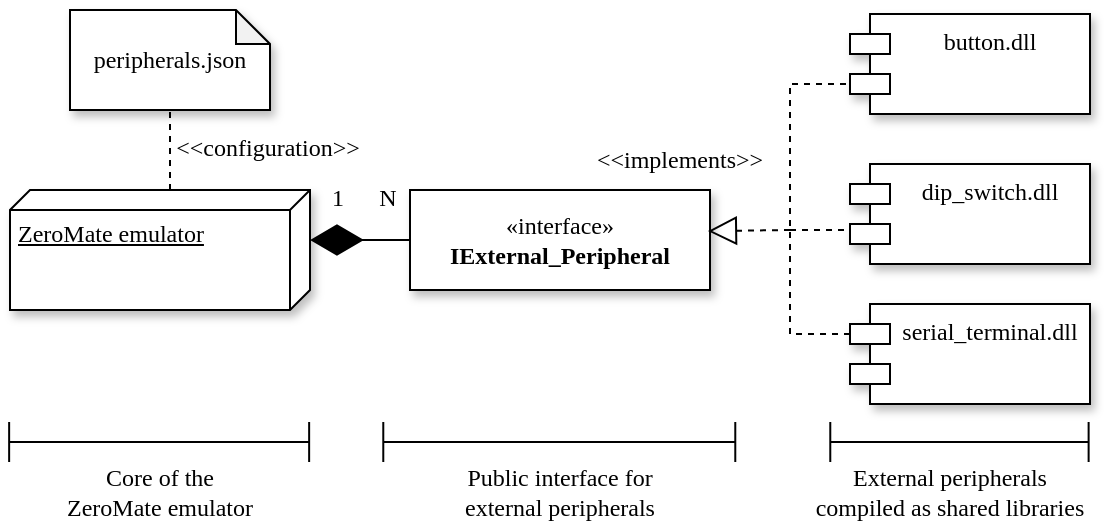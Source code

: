 <mxfile version="21.6.8" type="device">
  <diagram name="Page-1" id="Vts7d78hgA4yHMmkN2xC">
    <mxGraphModel dx="1156" dy="854" grid="1" gridSize="10" guides="1" tooltips="1" connect="1" arrows="1" fold="1" page="1" pageScale="1" pageWidth="850" pageHeight="1100" math="0" shadow="0">
      <root>
        <mxCell id="0" />
        <mxCell id="1" parent="0" />
        <mxCell id="xo_jCtC-XiMuYNOXB-Mo-2" value="«interface»&lt;br&gt;&lt;b&gt;IExternal_Peripheral&lt;/b&gt;" style="html=1;whiteSpace=wrap;fontFamily=Computer Modern;shadow=1;" parent="1" vertex="1">
          <mxGeometry x="340" y="270" width="150" height="50" as="geometry" />
        </mxCell>
        <mxCell id="xo_jCtC-XiMuYNOXB-Mo-3" value="ZeroMate emulator" style="verticalAlign=top;align=left;spacingTop=8;spacingLeft=2;spacingRight=12;shape=cube;size=10;direction=south;fontStyle=4;html=1;whiteSpace=wrap;fontFamily=Computer Modern;shadow=1;" parent="1" vertex="1">
          <mxGeometry x="140" y="270" width="150" height="60" as="geometry" />
        </mxCell>
        <mxCell id="xo_jCtC-XiMuYNOXB-Mo-5" value="button.dll" style="shape=module;align=left;spacingLeft=20;align=center;verticalAlign=top;whiteSpace=wrap;html=1;fontFamily=Computer Modern;shadow=1;" parent="1" vertex="1">
          <mxGeometry x="560" y="182" width="120" height="50" as="geometry" />
        </mxCell>
        <mxCell id="xo_jCtC-XiMuYNOXB-Mo-6" value="dip_switch.dll" style="shape=module;align=left;spacingLeft=20;align=center;verticalAlign=top;whiteSpace=wrap;html=1;fontFamily=Computer Modern;shadow=1;" parent="1" vertex="1">
          <mxGeometry x="560" y="257" width="120" height="50" as="geometry" />
        </mxCell>
        <mxCell id="xo_jCtC-XiMuYNOXB-Mo-7" value="serial_terminal.dll" style="shape=module;align=left;spacingLeft=20;align=center;verticalAlign=top;whiteSpace=wrap;html=1;fontFamily=Computer Modern;shadow=1;" parent="1" vertex="1">
          <mxGeometry x="560" y="327" width="120" height="50" as="geometry" />
        </mxCell>
        <mxCell id="xo_jCtC-XiMuYNOXB-Mo-8" value="" style="endArrow=none;html=1;rounded=0;entryX=0;entryY=0;entryDx=0;entryDy=35;entryPerimeter=0;exitX=0;exitY=0;exitDx=0;exitDy=15;exitPerimeter=0;dashed=1;fontFamily=Computer Modern;" parent="1" source="xo_jCtC-XiMuYNOXB-Mo-7" target="xo_jCtC-XiMuYNOXB-Mo-5" edge="1">
          <mxGeometry width="50" height="50" relative="1" as="geometry">
            <mxPoint x="410" y="202" as="sourcePoint" />
            <mxPoint x="460" y="152" as="targetPoint" />
            <Array as="points">
              <mxPoint x="530" y="342" />
              <mxPoint x="530" y="217" />
            </Array>
          </mxGeometry>
        </mxCell>
        <mxCell id="xo_jCtC-XiMuYNOXB-Mo-9" value="" style="endArrow=none;dashed=1;html=1;rounded=0;entryX=0;entryY=0;entryDx=0;entryDy=15;entryPerimeter=0;fontFamily=Computer Modern;" parent="1" edge="1">
          <mxGeometry width="50" height="50" relative="1" as="geometry">
            <mxPoint x="530" y="290" as="sourcePoint" />
            <mxPoint x="560" y="290" as="targetPoint" />
          </mxGeometry>
        </mxCell>
        <mxCell id="xo_jCtC-XiMuYNOXB-Mo-10" value="" style="endArrow=block;dashed=1;endFill=0;endSize=12;html=1;rounded=0;entryX=0.993;entryY=0.411;entryDx=0;entryDy=0;entryPerimeter=0;fontFamily=Computer Modern;" parent="1" target="xo_jCtC-XiMuYNOXB-Mo-2" edge="1">
          <mxGeometry width="160" relative="1" as="geometry">
            <mxPoint x="530" y="290" as="sourcePoint" />
            <mxPoint x="550" y="430" as="targetPoint" />
          </mxGeometry>
        </mxCell>
        <mxCell id="xo_jCtC-XiMuYNOXB-Mo-12" value="" style="endArrow=diamondThin;endFill=1;endSize=24;html=1;rounded=0;entryX=0;entryY=0;entryDx=25;entryDy=0;entryPerimeter=0;exitX=0;exitY=0.5;exitDx=0;exitDy=0;fontFamily=Computer Modern;" parent="1" source="xo_jCtC-XiMuYNOXB-Mo-2" target="xo_jCtC-XiMuYNOXB-Mo-3" edge="1">
          <mxGeometry width="160" relative="1" as="geometry">
            <mxPoint x="330" y="390" as="sourcePoint" />
            <mxPoint x="490" y="390" as="targetPoint" />
          </mxGeometry>
        </mxCell>
        <mxCell id="xo_jCtC-XiMuYNOXB-Mo-14" value="peripherals.json" style="shape=note;whiteSpace=wrap;html=1;backgroundOutline=1;darkOpacity=0.05;fontFamily=Computer Modern;size=17;shadow=1;" parent="1" vertex="1">
          <mxGeometry x="170" y="180" width="100" height="50" as="geometry" />
        </mxCell>
        <mxCell id="xo_jCtC-XiMuYNOXB-Mo-15" value="" style="endArrow=none;dashed=1;html=1;rounded=0;entryX=0.5;entryY=1;entryDx=0;entryDy=0;entryPerimeter=0;exitX=0;exitY=0;exitDx=0;exitDy=70;exitPerimeter=0;" parent="1" source="xo_jCtC-XiMuYNOXB-Mo-3" target="xo_jCtC-XiMuYNOXB-Mo-14" edge="1">
          <mxGeometry width="50" height="50" relative="1" as="geometry">
            <mxPoint x="70" y="310" as="sourcePoint" />
            <mxPoint x="120" y="260" as="targetPoint" />
          </mxGeometry>
        </mxCell>
        <mxCell id="xo_jCtC-XiMuYNOXB-Mo-16" value="&amp;lt;&amp;lt;implements&amp;gt;&amp;gt;" style="text;html=1;strokeColor=none;fillColor=none;align=center;verticalAlign=middle;whiteSpace=wrap;rounded=0;fontFamily=Computer Modern;" parent="1" vertex="1">
          <mxGeometry x="430" y="240" width="90" height="30" as="geometry" />
        </mxCell>
        <mxCell id="xo_jCtC-XiMuYNOXB-Mo-17" value="&amp;lt;&amp;lt;configuration&amp;gt;&amp;gt;" style="text;html=1;strokeColor=none;fillColor=none;align=center;verticalAlign=middle;whiteSpace=wrap;rounded=0;fontFamily=Computer Modern;" parent="1" vertex="1">
          <mxGeometry x="224" y="234" width="90" height="30" as="geometry" />
        </mxCell>
        <mxCell id="xo_jCtC-XiMuYNOXB-Mo-20" value="1" style="text;html=1;strokeColor=none;fillColor=none;align=center;verticalAlign=middle;whiteSpace=wrap;rounded=0;fontFamily=Computer Modern;" parent="1" vertex="1">
          <mxGeometry x="299" y="266" width="10" height="16" as="geometry" />
        </mxCell>
        <mxCell id="xo_jCtC-XiMuYNOXB-Mo-21" value="N" style="text;html=1;strokeColor=none;fillColor=none;align=center;verticalAlign=middle;whiteSpace=wrap;rounded=0;fontFamily=Computer Modern;" parent="1" vertex="1">
          <mxGeometry x="324" y="266" width="10" height="16" as="geometry" />
        </mxCell>
        <mxCell id="0mXfuKlmCatgUiGlokdp-1" value="" style="endArrow=none;html=1;rounded=0;" edge="1" parent="1">
          <mxGeometry width="50" height="50" relative="1" as="geometry">
            <mxPoint x="139.57" y="396" as="sourcePoint" />
            <mxPoint x="289.57" y="396" as="targetPoint" />
          </mxGeometry>
        </mxCell>
        <mxCell id="0mXfuKlmCatgUiGlokdp-2" value="" style="endArrow=none;html=1;rounded=0;" edge="1" parent="1">
          <mxGeometry width="50" height="50" relative="1" as="geometry">
            <mxPoint x="139.57" y="386" as="sourcePoint" />
            <mxPoint x="139.57" y="406" as="targetPoint" />
          </mxGeometry>
        </mxCell>
        <mxCell id="0mXfuKlmCatgUiGlokdp-3" value="" style="endArrow=none;html=1;rounded=0;" edge="1" parent="1">
          <mxGeometry width="50" height="50" relative="1" as="geometry">
            <mxPoint x="289.57" y="386" as="sourcePoint" />
            <mxPoint x="289.57" y="406" as="targetPoint" />
          </mxGeometry>
        </mxCell>
        <mxCell id="0mXfuKlmCatgUiGlokdp-4" value="" style="endArrow=none;html=1;rounded=0;" edge="1" parent="1">
          <mxGeometry width="50" height="50" relative="1" as="geometry">
            <mxPoint x="326.64" y="396" as="sourcePoint" />
            <mxPoint x="502.64" y="396" as="targetPoint" />
          </mxGeometry>
        </mxCell>
        <mxCell id="0mXfuKlmCatgUiGlokdp-5" value="" style="endArrow=none;html=1;rounded=0;" edge="1" parent="1">
          <mxGeometry width="50" height="50" relative="1" as="geometry">
            <mxPoint x="326.64" y="386" as="sourcePoint" />
            <mxPoint x="326.64" y="406" as="targetPoint" />
          </mxGeometry>
        </mxCell>
        <mxCell id="0mXfuKlmCatgUiGlokdp-6" value="" style="endArrow=none;html=1;rounded=0;" edge="1" parent="1">
          <mxGeometry width="50" height="50" relative="1" as="geometry">
            <mxPoint x="502.64" y="386" as="sourcePoint" />
            <mxPoint x="502.64" y="406" as="targetPoint" />
          </mxGeometry>
        </mxCell>
        <mxCell id="0mXfuKlmCatgUiGlokdp-10" value="" style="endArrow=none;html=1;rounded=0;" edge="1" parent="1">
          <mxGeometry width="50" height="50" relative="1" as="geometry">
            <mxPoint x="550.14" y="396" as="sourcePoint" />
            <mxPoint x="679.31" y="396" as="targetPoint" />
          </mxGeometry>
        </mxCell>
        <mxCell id="0mXfuKlmCatgUiGlokdp-11" value="" style="endArrow=none;html=1;rounded=0;" edge="1" parent="1">
          <mxGeometry width="50" height="50" relative="1" as="geometry">
            <mxPoint x="550.14" y="386" as="sourcePoint" />
            <mxPoint x="550.14" y="406" as="targetPoint" />
          </mxGeometry>
        </mxCell>
        <mxCell id="0mXfuKlmCatgUiGlokdp-12" value="" style="endArrow=none;html=1;rounded=0;" edge="1" parent="1">
          <mxGeometry width="50" height="50" relative="1" as="geometry">
            <mxPoint x="679.31" y="386" as="sourcePoint" />
            <mxPoint x="679.31" y="406" as="targetPoint" />
          </mxGeometry>
        </mxCell>
        <mxCell id="0mXfuKlmCatgUiGlokdp-13" value="Core of the &lt;br&gt;ZeroMate emulator" style="text;html=1;strokeColor=none;fillColor=none;align=center;verticalAlign=middle;whiteSpace=wrap;rounded=0;fontFamily=Computer Modern;" vertex="1" parent="1">
          <mxGeometry x="160" y="406" width="110" height="30" as="geometry" />
        </mxCell>
        <mxCell id="0mXfuKlmCatgUiGlokdp-14" value="Public interface for external peripherals" style="text;html=1;strokeColor=none;fillColor=none;align=center;verticalAlign=middle;whiteSpace=wrap;rounded=0;fontFamily=Computer Modern;" vertex="1" parent="1">
          <mxGeometry x="360" y="406" width="110" height="30" as="geometry" />
        </mxCell>
        <mxCell id="0mXfuKlmCatgUiGlokdp-15" value="External peripherals compiled as shared libraries" style="text;html=1;strokeColor=none;fillColor=none;align=center;verticalAlign=middle;whiteSpace=wrap;rounded=0;fontFamily=Computer Modern;" vertex="1" parent="1">
          <mxGeometry x="540" y="406" width="140" height="30" as="geometry" />
        </mxCell>
      </root>
    </mxGraphModel>
  </diagram>
</mxfile>
